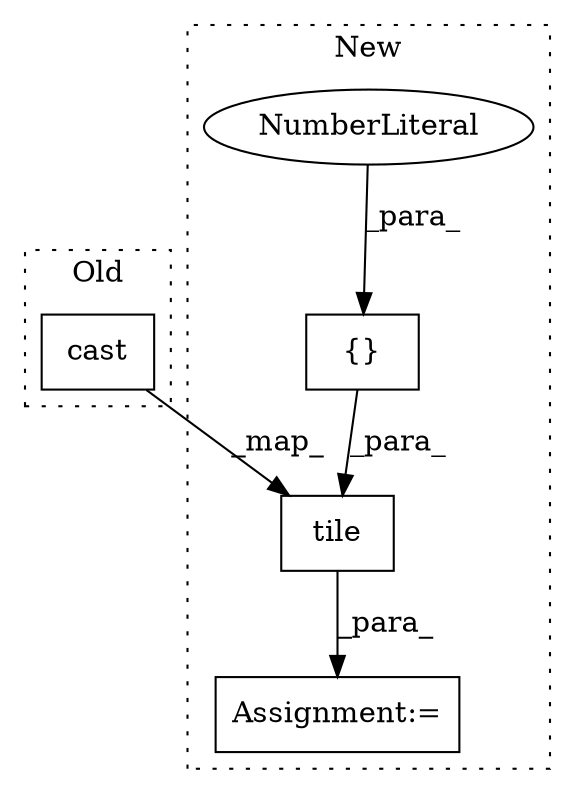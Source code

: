 digraph G {
subgraph cluster0 {
1 [label="cast" a="32" s="1007,1026" l="5,1" shape="box"];
label = "Old";
style="dotted";
}
subgraph cluster1 {
2 [label="tile" a="32" s="1267,1314" l="5,1" shape="box"];
3 [label="{}" a="4" s="1293,1313" l="1,1" shape="box"];
4 [label="NumberLiteral" a="34" s="1312" l="1" shape="ellipse"];
5 [label="Assignment:=" a="7" s="1413" l="1" shape="box"];
label = "New";
style="dotted";
}
1 -> 2 [label="_map_"];
2 -> 5 [label="_para_"];
3 -> 2 [label="_para_"];
4 -> 3 [label="_para_"];
}